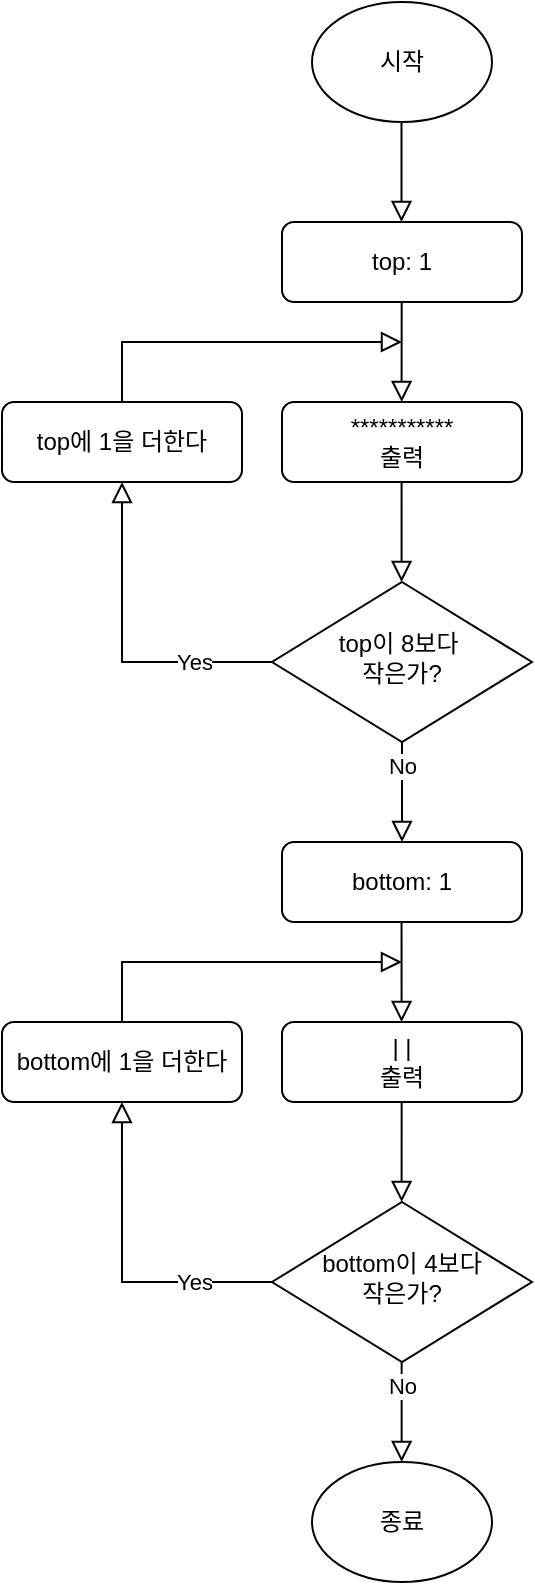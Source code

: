 <mxfile version="24.6.4" type="device">
  <diagram id="C5RBs43oDa-KdzZeNtuy" name="Page-1">
    <mxGraphModel dx="1308" dy="1091" grid="1" gridSize="10" guides="1" tooltips="1" connect="1" arrows="1" fold="1" page="1" pageScale="1" pageWidth="827" pageHeight="1169" math="0" shadow="0">
      <root>
        <mxCell id="WIyWlLk6GJQsqaUBKTNV-0" />
        <mxCell id="WIyWlLk6GJQsqaUBKTNV-1" parent="WIyWlLk6GJQsqaUBKTNV-0" />
        <mxCell id="WIyWlLk6GJQsqaUBKTNV-3" value="top: 1" style="rounded=1;whiteSpace=wrap;html=1;fontSize=12;glass=0;strokeWidth=1;shadow=0;" parent="WIyWlLk6GJQsqaUBKTNV-1" vertex="1">
          <mxGeometry x="190" y="210" width="120" height="40" as="geometry" />
        </mxCell>
        <mxCell id="WIyWlLk6GJQsqaUBKTNV-10" value="top이 8보다&amp;nbsp;&lt;div&gt;작은가?&lt;/div&gt;" style="rhombus;whiteSpace=wrap;html=1;shadow=0;fontFamily=Helvetica;fontSize=12;align=center;strokeWidth=1;spacing=6;spacingTop=-4;" parent="WIyWlLk6GJQsqaUBKTNV-1" vertex="1">
          <mxGeometry x="185" y="390" width="130" height="80" as="geometry" />
        </mxCell>
        <mxCell id="E6NcGJ8uHg528YLHbERM-0" value="시작" style="ellipse;whiteSpace=wrap;html=1;" vertex="1" parent="WIyWlLk6GJQsqaUBKTNV-1">
          <mxGeometry x="205" y="100" width="90" height="60" as="geometry" />
        </mxCell>
        <mxCell id="E6NcGJ8uHg528YLHbERM-1" value="" style="rounded=0;html=1;jettySize=auto;orthogonalLoop=1;fontSize=11;endArrow=block;endFill=0;endSize=8;strokeWidth=1;shadow=0;labelBackgroundColor=none;edgeStyle=orthogonalEdgeStyle;" edge="1" parent="WIyWlLk6GJQsqaUBKTNV-1">
          <mxGeometry relative="1" as="geometry">
            <mxPoint x="249.75" y="160" as="sourcePoint" />
            <mxPoint x="249.75" y="210" as="targetPoint" />
          </mxGeometry>
        </mxCell>
        <mxCell id="E6NcGJ8uHg528YLHbERM-2" value="***********&lt;div&gt;출력&lt;/div&gt;" style="rounded=1;whiteSpace=wrap;html=1;fontSize=12;glass=0;strokeWidth=1;shadow=0;" vertex="1" parent="WIyWlLk6GJQsqaUBKTNV-1">
          <mxGeometry x="190" y="300" width="120" height="40" as="geometry" />
        </mxCell>
        <mxCell id="E6NcGJ8uHg528YLHbERM-3" value="" style="rounded=0;html=1;jettySize=auto;orthogonalLoop=1;fontSize=11;endArrow=block;endFill=0;endSize=8;strokeWidth=1;shadow=0;labelBackgroundColor=none;edgeStyle=orthogonalEdgeStyle;" edge="1" parent="WIyWlLk6GJQsqaUBKTNV-1">
          <mxGeometry relative="1" as="geometry">
            <mxPoint x="249.84" y="250" as="sourcePoint" />
            <mxPoint x="249.84" y="300" as="targetPoint" />
            <Array as="points">
              <mxPoint x="250.09" y="290" />
              <mxPoint x="250.09" y="290" />
            </Array>
          </mxGeometry>
        </mxCell>
        <mxCell id="E6NcGJ8uHg528YLHbERM-5" value="" style="rounded=0;html=1;jettySize=auto;orthogonalLoop=1;fontSize=11;endArrow=block;endFill=0;endSize=8;strokeWidth=1;shadow=0;labelBackgroundColor=none;edgeStyle=orthogonalEdgeStyle;" edge="1" parent="WIyWlLk6GJQsqaUBKTNV-1">
          <mxGeometry relative="1" as="geometry">
            <mxPoint x="249.79" y="340" as="sourcePoint" />
            <mxPoint x="249.79" y="390" as="targetPoint" />
            <Array as="points">
              <mxPoint x="250.04" y="380" />
              <mxPoint x="250.04" y="380" />
            </Array>
          </mxGeometry>
        </mxCell>
        <mxCell id="E6NcGJ8uHg528YLHbERM-8" value="top에 1을 더한다" style="rounded=1;whiteSpace=wrap;html=1;fontSize=12;glass=0;strokeWidth=1;shadow=0;" vertex="1" parent="WIyWlLk6GJQsqaUBKTNV-1">
          <mxGeometry x="50" y="300" width="120" height="40" as="geometry" />
        </mxCell>
        <mxCell id="E6NcGJ8uHg528YLHbERM-9" value="" style="rounded=0;html=1;jettySize=auto;orthogonalLoop=1;fontSize=11;endArrow=block;endFill=0;endSize=8;strokeWidth=1;shadow=0;labelBackgroundColor=none;edgeStyle=orthogonalEdgeStyle;entryX=0.5;entryY=1;entryDx=0;entryDy=0;" edge="1" parent="WIyWlLk6GJQsqaUBKTNV-1" target="E6NcGJ8uHg528YLHbERM-8">
          <mxGeometry relative="1" as="geometry">
            <mxPoint x="185.01" y="430" as="sourcePoint" />
            <mxPoint x="185.01" y="480" as="targetPoint" />
            <Array as="points">
              <mxPoint x="110" y="430" />
            </Array>
          </mxGeometry>
        </mxCell>
        <mxCell id="E6NcGJ8uHg528YLHbERM-10" value="Yes" style="edgeLabel;html=1;align=center;verticalAlign=middle;resizable=0;points=[];" vertex="1" connectable="0" parent="E6NcGJ8uHg528YLHbERM-9">
          <mxGeometry x="-0.52" relative="1" as="geometry">
            <mxPoint as="offset" />
          </mxGeometry>
        </mxCell>
        <mxCell id="E6NcGJ8uHg528YLHbERM-14" value="" style="rounded=0;html=1;jettySize=auto;orthogonalLoop=1;fontSize=11;endArrow=block;endFill=0;endSize=8;strokeWidth=1;shadow=0;labelBackgroundColor=none;edgeStyle=orthogonalEdgeStyle;exitX=0.5;exitY=0;exitDx=0;exitDy=0;" edge="1" parent="WIyWlLk6GJQsqaUBKTNV-1" source="E6NcGJ8uHg528YLHbERM-8">
          <mxGeometry relative="1" as="geometry">
            <mxPoint x="190.05" y="180" as="sourcePoint" />
            <mxPoint x="250" y="270" as="targetPoint" />
            <Array as="points">
              <mxPoint x="110" y="270" />
            </Array>
          </mxGeometry>
        </mxCell>
        <mxCell id="E6NcGJ8uHg528YLHbERM-18" value="bottom: 1" style="rounded=1;whiteSpace=wrap;html=1;fontSize=12;glass=0;strokeWidth=1;shadow=0;" vertex="1" parent="WIyWlLk6GJQsqaUBKTNV-1">
          <mxGeometry x="190" y="520" width="120" height="40" as="geometry" />
        </mxCell>
        <mxCell id="E6NcGJ8uHg528YLHbERM-19" value="" style="rounded=0;html=1;jettySize=auto;orthogonalLoop=1;fontSize=11;endArrow=block;endFill=0;endSize=8;strokeWidth=1;shadow=0;labelBackgroundColor=none;edgeStyle=orthogonalEdgeStyle;entryX=0.5;entryY=0;entryDx=0;entryDy=0;" edge="1" parent="WIyWlLk6GJQsqaUBKTNV-1" target="E6NcGJ8uHg528YLHbERM-18">
          <mxGeometry relative="1" as="geometry">
            <mxPoint x="250" y="470" as="sourcePoint" />
            <mxPoint x="180" y="380" as="targetPoint" />
            <Array as="points">
              <mxPoint x="250" y="470" />
            </Array>
          </mxGeometry>
        </mxCell>
        <mxCell id="E6NcGJ8uHg528YLHbERM-20" value="No" style="edgeLabel;html=1;align=center;verticalAlign=middle;resizable=0;points=[];" vertex="1" connectable="0" parent="E6NcGJ8uHg528YLHbERM-19">
          <mxGeometry x="-0.52" relative="1" as="geometry">
            <mxPoint as="offset" />
          </mxGeometry>
        </mxCell>
        <mxCell id="E6NcGJ8uHg528YLHbERM-22" value="&lt;div&gt;&amp;nbsp; &amp;nbsp; | |&amp;nbsp; &amp;nbsp;&amp;nbsp;&lt;br&gt;출력&lt;/div&gt;" style="rounded=1;whiteSpace=wrap;html=1;fontSize=12;glass=0;strokeWidth=1;shadow=0;" vertex="1" parent="WIyWlLk6GJQsqaUBKTNV-1">
          <mxGeometry x="190" y="610" width="120" height="40" as="geometry" />
        </mxCell>
        <mxCell id="E6NcGJ8uHg528YLHbERM-24" value="" style="rounded=0;html=1;jettySize=auto;orthogonalLoop=1;fontSize=11;endArrow=block;endFill=0;endSize=8;strokeWidth=1;shadow=0;labelBackgroundColor=none;edgeStyle=orthogonalEdgeStyle;" edge="1" parent="WIyWlLk6GJQsqaUBKTNV-1">
          <mxGeometry relative="1" as="geometry">
            <mxPoint x="249.77" y="560" as="sourcePoint" />
            <mxPoint x="249.77" y="610" as="targetPoint" />
            <Array as="points">
              <mxPoint x="250.02" y="600" />
              <mxPoint x="250.02" y="600" />
            </Array>
          </mxGeometry>
        </mxCell>
        <mxCell id="E6NcGJ8uHg528YLHbERM-25" value="bottom이 4보다&lt;div&gt;작은가?&lt;/div&gt;" style="rhombus;whiteSpace=wrap;html=1;shadow=0;fontFamily=Helvetica;fontSize=12;align=center;strokeWidth=1;spacing=6;spacingTop=-4;" vertex="1" parent="WIyWlLk6GJQsqaUBKTNV-1">
          <mxGeometry x="185" y="700" width="130" height="80" as="geometry" />
        </mxCell>
        <mxCell id="E6NcGJ8uHg528YLHbERM-26" value="" style="rounded=0;html=1;jettySize=auto;orthogonalLoop=1;fontSize=11;endArrow=block;endFill=0;endSize=8;strokeWidth=1;shadow=0;labelBackgroundColor=none;edgeStyle=orthogonalEdgeStyle;entryX=0.5;entryY=1;entryDx=0;entryDy=0;" edge="1" parent="WIyWlLk6GJQsqaUBKTNV-1">
          <mxGeometry relative="1" as="geometry">
            <mxPoint x="185.0" y="740" as="sourcePoint" />
            <mxPoint x="109.99" y="650" as="targetPoint" />
            <Array as="points">
              <mxPoint x="109.99" y="740" />
            </Array>
          </mxGeometry>
        </mxCell>
        <mxCell id="E6NcGJ8uHg528YLHbERM-27" value="Yes" style="edgeLabel;html=1;align=center;verticalAlign=middle;resizable=0;points=[];" vertex="1" connectable="0" parent="E6NcGJ8uHg528YLHbERM-26">
          <mxGeometry x="-0.52" relative="1" as="geometry">
            <mxPoint as="offset" />
          </mxGeometry>
        </mxCell>
        <mxCell id="E6NcGJ8uHg528YLHbERM-28" value="bottom에 1을 더한다" style="rounded=1;whiteSpace=wrap;html=1;fontSize=12;glass=0;strokeWidth=1;shadow=0;" vertex="1" parent="WIyWlLk6GJQsqaUBKTNV-1">
          <mxGeometry x="50" y="610" width="120" height="40" as="geometry" />
        </mxCell>
        <mxCell id="E6NcGJ8uHg528YLHbERM-29" value="" style="rounded=0;html=1;jettySize=auto;orthogonalLoop=1;fontSize=11;endArrow=block;endFill=0;endSize=8;strokeWidth=1;shadow=0;labelBackgroundColor=none;edgeStyle=orthogonalEdgeStyle;exitX=0.5;exitY=0;exitDx=0;exitDy=0;" edge="1" parent="WIyWlLk6GJQsqaUBKTNV-1">
          <mxGeometry relative="1" as="geometry">
            <mxPoint x="110" y="610" as="sourcePoint" />
            <mxPoint x="250" y="580" as="targetPoint" />
            <Array as="points">
              <mxPoint x="110" y="580" />
            </Array>
          </mxGeometry>
        </mxCell>
        <mxCell id="E6NcGJ8uHg528YLHbERM-31" value="" style="rounded=0;html=1;jettySize=auto;orthogonalLoop=1;fontSize=11;endArrow=block;endFill=0;endSize=8;strokeWidth=1;shadow=0;labelBackgroundColor=none;edgeStyle=orthogonalEdgeStyle;" edge="1" parent="WIyWlLk6GJQsqaUBKTNV-1">
          <mxGeometry relative="1" as="geometry">
            <mxPoint x="249.83" y="650" as="sourcePoint" />
            <mxPoint x="249.83" y="700" as="targetPoint" />
            <Array as="points">
              <mxPoint x="250.08" y="690" />
              <mxPoint x="250.08" y="690" />
            </Array>
          </mxGeometry>
        </mxCell>
        <mxCell id="E6NcGJ8uHg528YLHbERM-32" value="" style="rounded=0;html=1;jettySize=auto;orthogonalLoop=1;fontSize=11;endArrow=block;endFill=0;endSize=8;strokeWidth=1;shadow=0;labelBackgroundColor=none;edgeStyle=orthogonalEdgeStyle;entryX=0.5;entryY=0;entryDx=0;entryDy=0;" edge="1" parent="WIyWlLk6GJQsqaUBKTNV-1">
          <mxGeometry relative="1" as="geometry">
            <mxPoint x="249.82" y="780" as="sourcePoint" />
            <mxPoint x="249.82" y="830" as="targetPoint" />
            <Array as="points">
              <mxPoint x="249.82" y="780" />
            </Array>
          </mxGeometry>
        </mxCell>
        <mxCell id="E6NcGJ8uHg528YLHbERM-33" value="No" style="edgeLabel;html=1;align=center;verticalAlign=middle;resizable=0;points=[];" vertex="1" connectable="0" parent="E6NcGJ8uHg528YLHbERM-32">
          <mxGeometry x="-0.52" relative="1" as="geometry">
            <mxPoint as="offset" />
          </mxGeometry>
        </mxCell>
        <mxCell id="E6NcGJ8uHg528YLHbERM-34" value="종료" style="ellipse;whiteSpace=wrap;html=1;" vertex="1" parent="WIyWlLk6GJQsqaUBKTNV-1">
          <mxGeometry x="205" y="830" width="90" height="60" as="geometry" />
        </mxCell>
      </root>
    </mxGraphModel>
  </diagram>
</mxfile>
